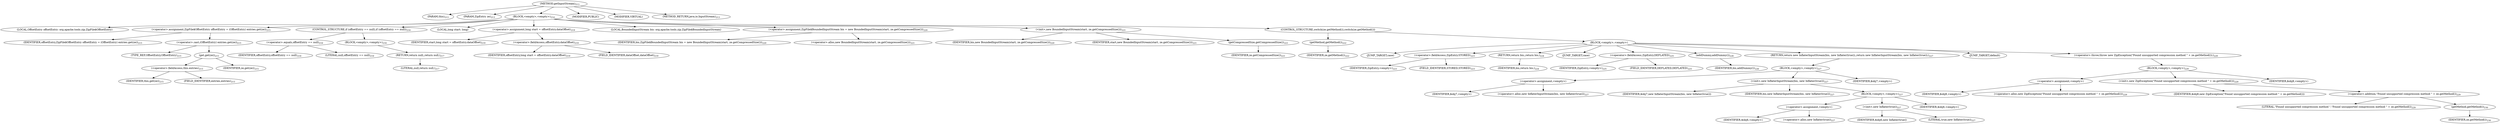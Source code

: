 digraph "getInputStream" {  
"282" [label = <(METHOD,getInputStream)<SUB>213</SUB>> ]
"283" [label = <(PARAM,this)<SUB>213</SUB>> ]
"284" [label = <(PARAM,ZipEntry ze)<SUB>213</SUB>> ]
"285" [label = <(BLOCK,&lt;empty&gt;,&lt;empty&gt;)<SUB>214</SUB>> ]
"286" [label = <(LOCAL,OffsetEntry offsetEntry: org.apache.tools.zip.ZipFile$OffsetEntry)> ]
"287" [label = <(&lt;operator&gt;.assignment,ZipFile$OffsetEntry offsetEntry = (OffsetEntry) entries.get(ze))<SUB>215</SUB>> ]
"288" [label = <(IDENTIFIER,offsetEntry,ZipFile$OffsetEntry offsetEntry = (OffsetEntry) entries.get(ze))<SUB>215</SUB>> ]
"289" [label = <(&lt;operator&gt;.cast,(OffsetEntry) entries.get(ze))<SUB>215</SUB>> ]
"290" [label = <(TYPE_REF,OffsetEntry,OffsetEntry)<SUB>215</SUB>> ]
"291" [label = <(get,get(ze))<SUB>215</SUB>> ]
"292" [label = <(&lt;operator&gt;.fieldAccess,this.entries)<SUB>215</SUB>> ]
"293" [label = <(IDENTIFIER,this,get(ze))<SUB>215</SUB>> ]
"294" [label = <(FIELD_IDENTIFIER,entries,entries)<SUB>215</SUB>> ]
"295" [label = <(IDENTIFIER,ze,get(ze))<SUB>215</SUB>> ]
"296" [label = <(CONTROL_STRUCTURE,if (offsetEntry == null),if (offsetEntry == null))<SUB>216</SUB>> ]
"297" [label = <(&lt;operator&gt;.equals,offsetEntry == null)<SUB>216</SUB>> ]
"298" [label = <(IDENTIFIER,offsetEntry,offsetEntry == null)<SUB>216</SUB>> ]
"299" [label = <(LITERAL,null,offsetEntry == null)<SUB>216</SUB>> ]
"300" [label = <(BLOCK,&lt;empty&gt;,&lt;empty&gt;)<SUB>216</SUB>> ]
"301" [label = <(RETURN,return null;,return null;)<SUB>217</SUB>> ]
"302" [label = <(LITERAL,null,return null;)<SUB>217</SUB>> ]
"303" [label = <(LOCAL,long start: long)> ]
"304" [label = <(&lt;operator&gt;.assignment,long start = offsetEntry.dataOffset)<SUB>219</SUB>> ]
"305" [label = <(IDENTIFIER,start,long start = offsetEntry.dataOffset)<SUB>219</SUB>> ]
"306" [label = <(&lt;operator&gt;.fieldAccess,offsetEntry.dataOffset)<SUB>219</SUB>> ]
"307" [label = <(IDENTIFIER,offsetEntry,long start = offsetEntry.dataOffset)<SUB>219</SUB>> ]
"308" [label = <(FIELD_IDENTIFIER,dataOffset,dataOffset)<SUB>219</SUB>> ]
"28" [label = <(LOCAL,BoundedInputStream bis: org.apache.tools.zip.ZipFile$BoundedInputStream)> ]
"309" [label = <(&lt;operator&gt;.assignment,ZipFile$BoundedInputStream bis = new BoundedInputStream(start, ze.getCompressedSize()))<SUB>220</SUB>> ]
"310" [label = <(IDENTIFIER,bis,ZipFile$BoundedInputStream bis = new BoundedInputStream(start, ze.getCompressedSize()))<SUB>220</SUB>> ]
"311" [label = <(&lt;operator&gt;.alloc,new BoundedInputStream(start, ze.getCompressedSize()))<SUB>221</SUB>> ]
"312" [label = <(&lt;init&gt;,new BoundedInputStream(start, ze.getCompressedSize()))<SUB>221</SUB>> ]
"27" [label = <(IDENTIFIER,bis,new BoundedInputStream(start, ze.getCompressedSize()))<SUB>220</SUB>> ]
"313" [label = <(IDENTIFIER,start,new BoundedInputStream(start, ze.getCompressedSize()))<SUB>221</SUB>> ]
"314" [label = <(getCompressedSize,getCompressedSize())<SUB>221</SUB>> ]
"315" [label = <(IDENTIFIER,ze,getCompressedSize())<SUB>221</SUB>> ]
"316" [label = <(CONTROL_STRUCTURE,switch(ze.getMethod()),switch(ze.getMethod()))> ]
"317" [label = <(getMethod,getMethod())<SUB>222</SUB>> ]
"318" [label = <(IDENTIFIER,ze,getMethod())<SUB>222</SUB>> ]
"319" [label = <(BLOCK,&lt;empty&gt;,&lt;empty&gt;)> ]
"320" [label = <(JUMP_TARGET,case)> ]
"321" [label = <(&lt;operator&gt;.fieldAccess,ZipEntry.STORED)<SUB>223</SUB>> ]
"322" [label = <(IDENTIFIER,ZipEntry,&lt;empty&gt;)<SUB>223</SUB>> ]
"323" [label = <(FIELD_IDENTIFIER,STORED,STORED)<SUB>223</SUB>> ]
"324" [label = <(RETURN,return bis;,return bis;)<SUB>224</SUB>> ]
"325" [label = <(IDENTIFIER,bis,return bis;)<SUB>224</SUB>> ]
"326" [label = <(JUMP_TARGET,case)> ]
"327" [label = <(&lt;operator&gt;.fieldAccess,ZipEntry.DEFLATED)<SUB>225</SUB>> ]
"328" [label = <(IDENTIFIER,ZipEntry,&lt;empty&gt;)<SUB>225</SUB>> ]
"329" [label = <(FIELD_IDENTIFIER,DEFLATED,DEFLATED)<SUB>225</SUB>> ]
"330" [label = <(addDummy,addDummy())<SUB>226</SUB>> ]
"331" [label = <(IDENTIFIER,bis,addDummy())<SUB>226</SUB>> ]
"332" [label = <(RETURN,return new InflaterInputStream(bis, new Inflater(true));,return new InflaterInputStream(bis, new Inflater(true));)<SUB>227</SUB>> ]
"333" [label = <(BLOCK,&lt;empty&gt;,&lt;empty&gt;)<SUB>227</SUB>> ]
"334" [label = <(&lt;operator&gt;.assignment,&lt;empty&gt;)> ]
"335" [label = <(IDENTIFIER,$obj7,&lt;empty&gt;)> ]
"336" [label = <(&lt;operator&gt;.alloc,new InflaterInputStream(bis, new Inflater(true)))<SUB>227</SUB>> ]
"337" [label = <(&lt;init&gt;,new InflaterInputStream(bis, new Inflater(true)))<SUB>227</SUB>> ]
"338" [label = <(IDENTIFIER,$obj7,new InflaterInputStream(bis, new Inflater(true)))> ]
"339" [label = <(IDENTIFIER,bis,new InflaterInputStream(bis, new Inflater(true)))<SUB>227</SUB>> ]
"340" [label = <(BLOCK,&lt;empty&gt;,&lt;empty&gt;)<SUB>227</SUB>> ]
"341" [label = <(&lt;operator&gt;.assignment,&lt;empty&gt;)> ]
"342" [label = <(IDENTIFIER,$obj6,&lt;empty&gt;)> ]
"343" [label = <(&lt;operator&gt;.alloc,new Inflater(true))<SUB>227</SUB>> ]
"344" [label = <(&lt;init&gt;,new Inflater(true))<SUB>227</SUB>> ]
"345" [label = <(IDENTIFIER,$obj6,new Inflater(true))> ]
"346" [label = <(LITERAL,true,new Inflater(true))<SUB>227</SUB>> ]
"347" [label = <(IDENTIFIER,$obj6,&lt;empty&gt;)> ]
"348" [label = <(IDENTIFIER,$obj7,&lt;empty&gt;)> ]
"349" [label = <(JUMP_TARGET,default)> ]
"350" [label = <(&lt;operator&gt;.throw,throw new ZipException(&quot;Found unsupported compression method &quot; + ze.getMethod());)<SUB>229</SUB>> ]
"351" [label = <(BLOCK,&lt;empty&gt;,&lt;empty&gt;)<SUB>229</SUB>> ]
"352" [label = <(&lt;operator&gt;.assignment,&lt;empty&gt;)> ]
"353" [label = <(IDENTIFIER,$obj8,&lt;empty&gt;)> ]
"354" [label = <(&lt;operator&gt;.alloc,new ZipException(&quot;Found unsupported compression method &quot; + ze.getMethod()))<SUB>229</SUB>> ]
"355" [label = <(&lt;init&gt;,new ZipException(&quot;Found unsupported compression method &quot; + ze.getMethod()))<SUB>229</SUB>> ]
"356" [label = <(IDENTIFIER,$obj8,new ZipException(&quot;Found unsupported compression method &quot; + ze.getMethod()))> ]
"357" [label = <(&lt;operator&gt;.addition,&quot;Found unsupported compression method &quot; + ze.getMethod())<SUB>229</SUB>> ]
"358" [label = <(LITERAL,&quot;Found unsupported compression method &quot;,&quot;Found unsupported compression method &quot; + ze.getMethod())<SUB>229</SUB>> ]
"359" [label = <(getMethod,getMethod())<SUB>230</SUB>> ]
"360" [label = <(IDENTIFIER,ze,getMethod())<SUB>230</SUB>> ]
"361" [label = <(IDENTIFIER,$obj8,&lt;empty&gt;)> ]
"362" [label = <(MODIFIER,PUBLIC)> ]
"363" [label = <(MODIFIER,VIRTUAL)> ]
"364" [label = <(METHOD_RETURN,java.io.InputStream)<SUB>213</SUB>> ]
  "282" -> "283" 
  "282" -> "284" 
  "282" -> "285" 
  "282" -> "362" 
  "282" -> "363" 
  "282" -> "364" 
  "285" -> "286" 
  "285" -> "287" 
  "285" -> "296" 
  "285" -> "303" 
  "285" -> "304" 
  "285" -> "28" 
  "285" -> "309" 
  "285" -> "312" 
  "285" -> "316" 
  "287" -> "288" 
  "287" -> "289" 
  "289" -> "290" 
  "289" -> "291" 
  "291" -> "292" 
  "291" -> "295" 
  "292" -> "293" 
  "292" -> "294" 
  "296" -> "297" 
  "296" -> "300" 
  "297" -> "298" 
  "297" -> "299" 
  "300" -> "301" 
  "301" -> "302" 
  "304" -> "305" 
  "304" -> "306" 
  "306" -> "307" 
  "306" -> "308" 
  "309" -> "310" 
  "309" -> "311" 
  "312" -> "27" 
  "312" -> "313" 
  "312" -> "314" 
  "314" -> "315" 
  "316" -> "317" 
  "316" -> "319" 
  "317" -> "318" 
  "319" -> "320" 
  "319" -> "321" 
  "319" -> "324" 
  "319" -> "326" 
  "319" -> "327" 
  "319" -> "330" 
  "319" -> "332" 
  "319" -> "349" 
  "319" -> "350" 
  "321" -> "322" 
  "321" -> "323" 
  "324" -> "325" 
  "327" -> "328" 
  "327" -> "329" 
  "330" -> "331" 
  "332" -> "333" 
  "333" -> "334" 
  "333" -> "337" 
  "333" -> "348" 
  "334" -> "335" 
  "334" -> "336" 
  "337" -> "338" 
  "337" -> "339" 
  "337" -> "340" 
  "340" -> "341" 
  "340" -> "344" 
  "340" -> "347" 
  "341" -> "342" 
  "341" -> "343" 
  "344" -> "345" 
  "344" -> "346" 
  "350" -> "351" 
  "351" -> "352" 
  "351" -> "355" 
  "351" -> "361" 
  "352" -> "353" 
  "352" -> "354" 
  "355" -> "356" 
  "355" -> "357" 
  "357" -> "358" 
  "357" -> "359" 
  "359" -> "360" 
}
